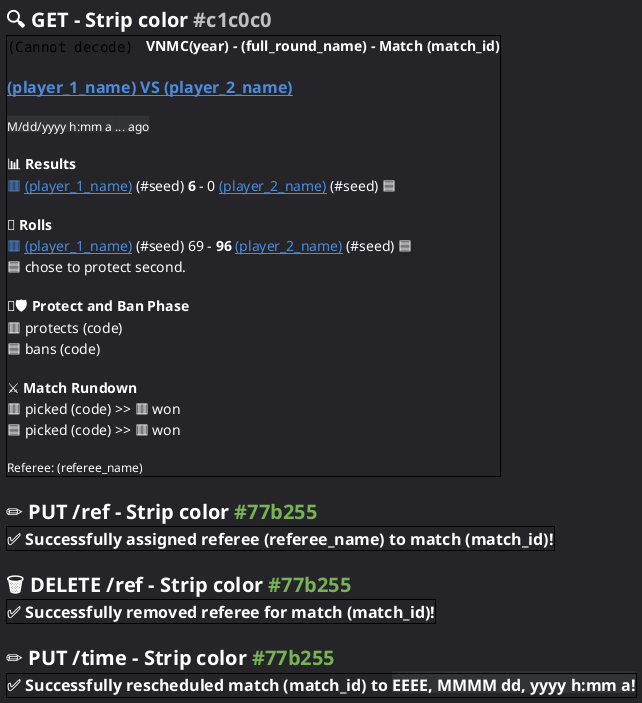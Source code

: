 @startsalt match
	<style>
		saltDiagram {
			BackgroundColor #242429
		}
	</style>
	{
		= <color:#ffffff>🔍 GET - Strip color <color:#c1c0c0><size:16>#c1c0c0
		{+
			<img:../logo.png>    <b><color:#ffffff><size:14>VNMC(year) - (full_round_name) - Match (match_id)
			.
			<b><color:#4c8cda><size:16>__(player_1_name) VS (player_2_name)__
			.
			<color:#ffffff><back:#323336>M/dd/yyyy h:mm a <color:#ffffff><back:#323336>... ago /' discord's US formatting. for notation definitions refer: https://date-fns.org/v4.1.0/docs/format '/
			.
			<b><color:#ffffff><size:14>📊 Results
			<color:#4c8cda><size:14>🟥 __(player_1_name)__ <color:#ffffff>(#seed) **6** - 0 <color:#4c8cda>__(player_2_name)__ <color:#ffffff>(#seed) 🟦
			.
			<b><color:#ffffff><size:14>🎲 Rolls
			<color:#4c8cda><size:14>🟥 __(player_1_name)__ <color:#ffffff>(#seed) 69 - **96** <color:#4c8cda>__(player_2_name)__ <color:#ffffff>(#seed) 🟦
			<color:#ffffff><size:14>🟦 chose to protect second.
			.
			<b><color:#ffffff><size:14>🚫🛡️ Protect and Ban Phase
			<color:#ffffff><size:14>🟥 protects (code)
			<color:#ffffff><size:14>🟦 bans (code)
			/' rest of protects and bans '/
			.
			<b><color:#ffffff><size:14>⚔️ Match Rundown
			<color:#ffffff><size:14>🟥 picked (code) >> 🟥 won
			<color:#ffffff><size:14>🟦 picked (code) >> 🟥 won
			/' rest of picks '/
			.
			<color:#ffffff><size:12>Referee: (referee_name)
		}
		.
		= <color:#ffffff>✏️ PUT /ref - Strip color <color:#77b255><size:16>#77b255
		{+
			<b><color:#ffffff><size:16>✅ Successfully assigned referee (referee_name) to match (match_id)!
		}
		.
		= <color:#ffffff>🗑️ DELETE /ref - Strip color <color:#77b255><size:16>#77b255
		{+
			<b><color:#ffffff><size:16>✅ Successfully removed referee for match (match_id)!
		}
		.
		= <color:#ffffff>✏️ PUT /time - Strip color <color:#77b255><size:16>#77b255
		{+
			<b><color:#ffffff><size:16>✅ Successfully rescheduled match (match_id) to <back:#323336>EEEE, MMMM dd, yyyy h:mm a!
		}
	}
@endsalt